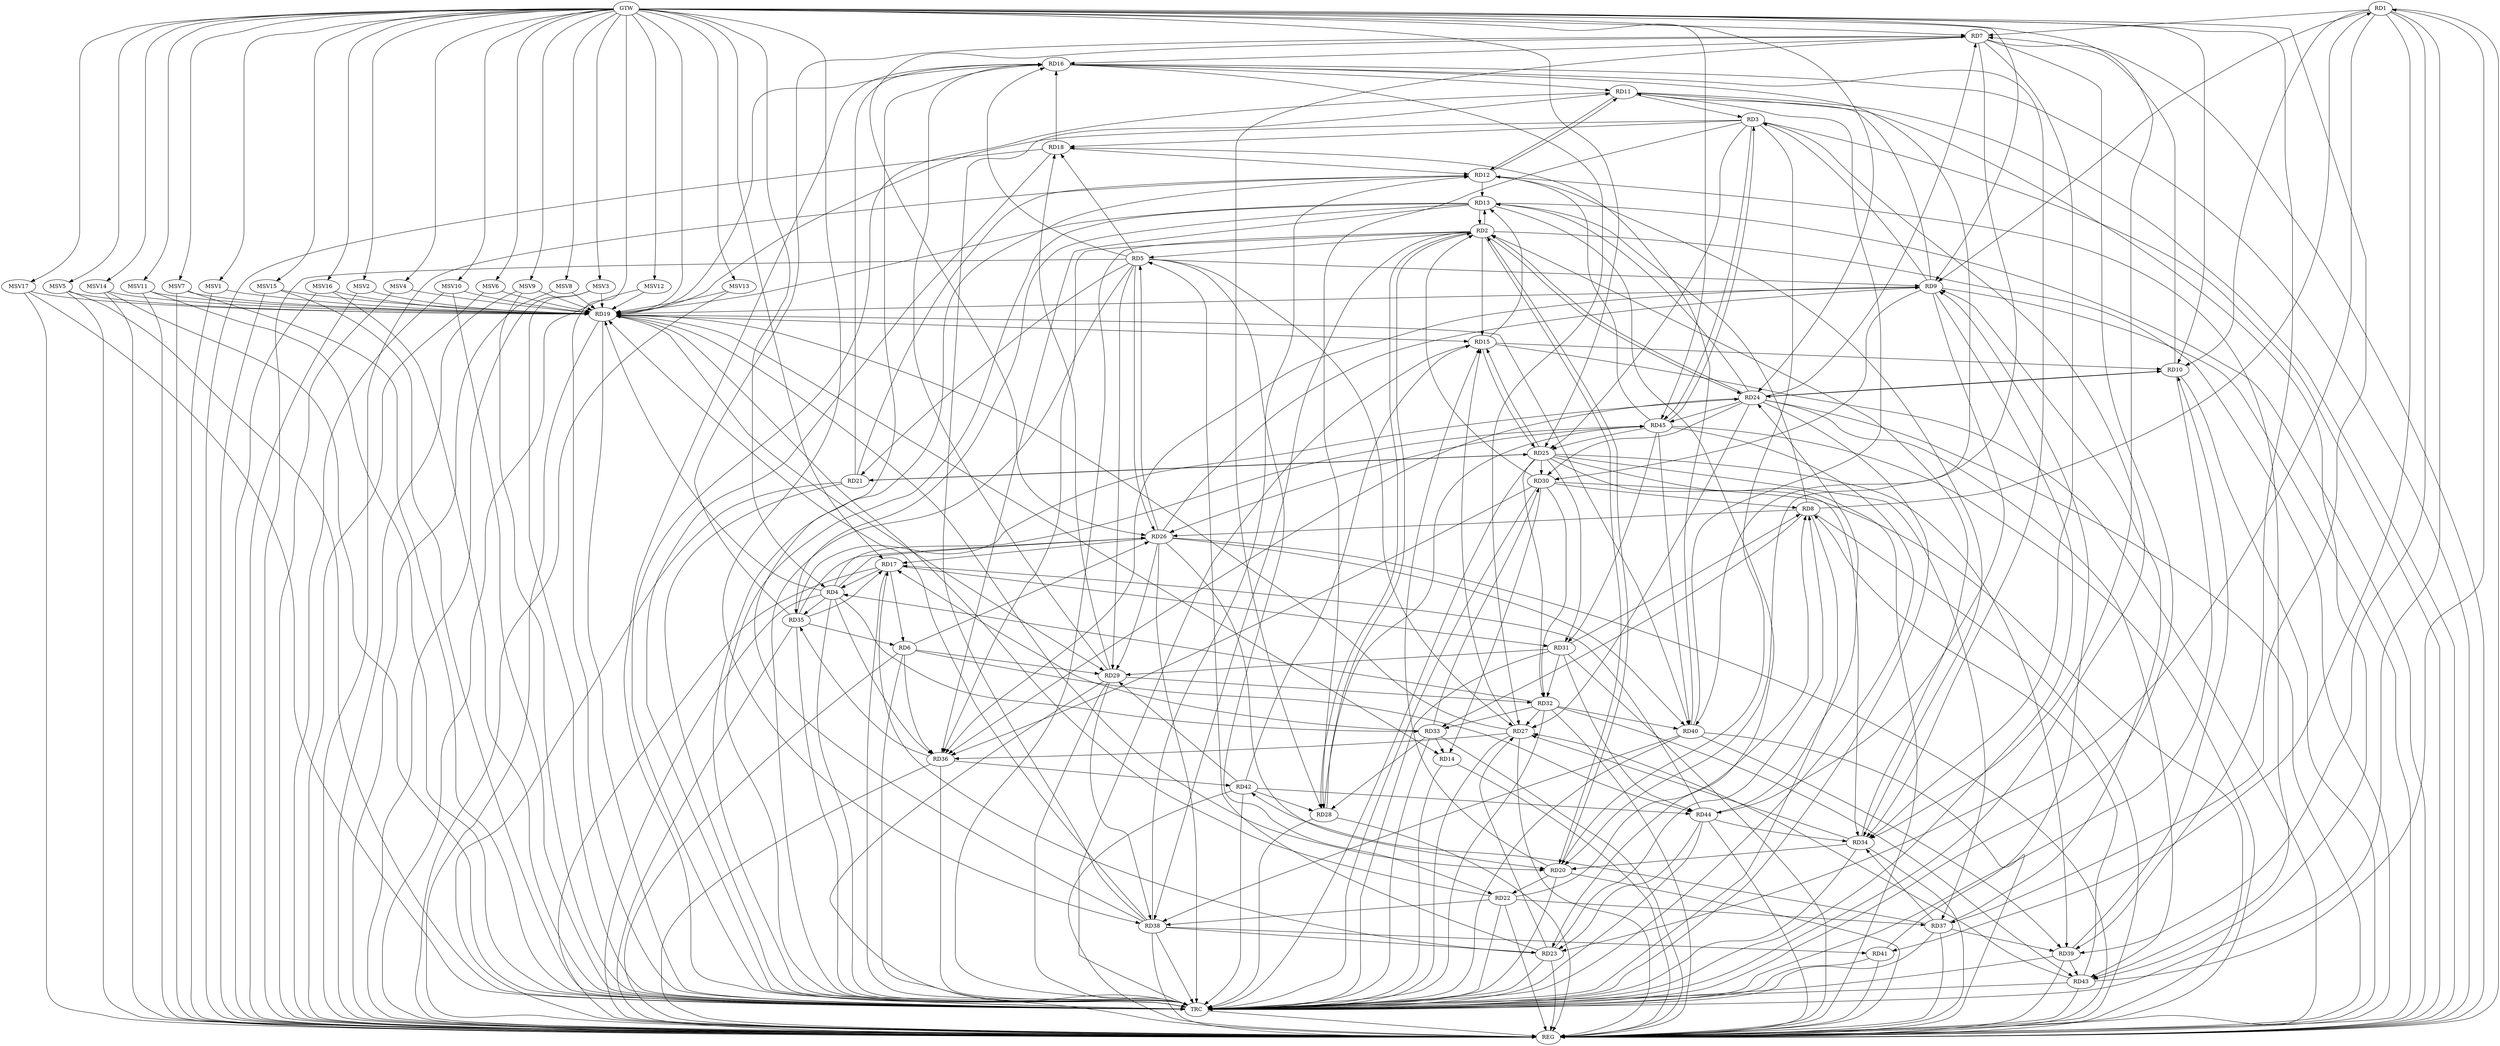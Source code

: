 strict digraph G {
  RD1 [ label="RD1" ];
  RD2 [ label="RD2" ];
  RD3 [ label="RD3" ];
  RD4 [ label="RD4" ];
  RD5 [ label="RD5" ];
  RD6 [ label="RD6" ];
  RD7 [ label="RD7" ];
  RD8 [ label="RD8" ];
  RD9 [ label="RD9" ];
  RD10 [ label="RD10" ];
  RD11 [ label="RD11" ];
  RD12 [ label="RD12" ];
  RD13 [ label="RD13" ];
  RD14 [ label="RD14" ];
  RD15 [ label="RD15" ];
  RD16 [ label="RD16" ];
  RD17 [ label="RD17" ];
  RD18 [ label="RD18" ];
  RD19 [ label="RD19" ];
  RD20 [ label="RD20" ];
  RD21 [ label="RD21" ];
  RD22 [ label="RD22" ];
  RD23 [ label="RD23" ];
  RD24 [ label="RD24" ];
  RD25 [ label="RD25" ];
  RD26 [ label="RD26" ];
  RD27 [ label="RD27" ];
  RD28 [ label="RD28" ];
  RD29 [ label="RD29" ];
  RD30 [ label="RD30" ];
  RD31 [ label="RD31" ];
  RD32 [ label="RD32" ];
  RD33 [ label="RD33" ];
  RD34 [ label="RD34" ];
  RD35 [ label="RD35" ];
  RD36 [ label="RD36" ];
  RD37 [ label="RD37" ];
  RD38 [ label="RD38" ];
  RD39 [ label="RD39" ];
  RD40 [ label="RD40" ];
  RD41 [ label="RD41" ];
  RD42 [ label="RD42" ];
  RD43 [ label="RD43" ];
  RD44 [ label="RD44" ];
  RD45 [ label="RD45" ];
  GTW [ label="GTW" ];
  REG [ label="REG" ];
  TRC [ label="TRC" ];
  MSV1 [ label="MSV1" ];
  MSV2 [ label="MSV2" ];
  MSV3 [ label="MSV3" ];
  MSV4 [ label="MSV4" ];
  MSV5 [ label="MSV5" ];
  MSV6 [ label="MSV6" ];
  MSV7 [ label="MSV7" ];
  MSV8 [ label="MSV8" ];
  MSV9 [ label="MSV9" ];
  MSV10 [ label="MSV10" ];
  MSV11 [ label="MSV11" ];
  MSV12 [ label="MSV12" ];
  MSV13 [ label="MSV13" ];
  MSV14 [ label="MSV14" ];
  MSV15 [ label="MSV15" ];
  MSV16 [ label="MSV16" ];
  MSV17 [ label="MSV17" ];
  RD1 -> RD7;
  RD8 -> RD1;
  RD1 -> RD9;
  RD1 -> RD10;
  RD1 -> RD23;
  RD1 -> RD39;
  RD1 -> RD41;
  RD43 -> RD1;
  RD2 -> RD5;
  RD2 -> RD13;
  RD13 -> RD2;
  RD2 -> RD15;
  RD2 -> RD20;
  RD20 -> RD2;
  RD2 -> RD24;
  RD24 -> RD2;
  RD2 -> RD28;
  RD28 -> RD2;
  RD30 -> RD2;
  RD34 -> RD2;
  RD2 -> RD36;
  RD2 -> RD38;
  RD9 -> RD3;
  RD11 -> RD3;
  RD3 -> RD18;
  RD3 -> RD19;
  RD3 -> RD20;
  RD3 -> RD25;
  RD3 -> RD28;
  RD3 -> RD45;
  RD45 -> RD3;
  RD17 -> RD4;
  RD4 -> RD19;
  RD4 -> RD26;
  RD32 -> RD4;
  RD4 -> RD33;
  RD4 -> RD35;
  RD4 -> RD36;
  RD4 -> RD45;
  RD5 -> RD9;
  RD5 -> RD16;
  RD5 -> RD18;
  RD5 -> RD21;
  RD5 -> RD22;
  RD23 -> RD5;
  RD5 -> RD26;
  RD26 -> RD5;
  RD5 -> RD27;
  RD5 -> RD29;
  RD17 -> RD6;
  RD6 -> RD26;
  RD6 -> RD29;
  RD35 -> RD6;
  RD6 -> RD36;
  RD6 -> RD44;
  RD10 -> RD7;
  RD7 -> RD16;
  RD7 -> RD20;
  RD24 -> RD7;
  RD7 -> RD26;
  RD7 -> RD28;
  RD7 -> RD34;
  RD35 -> RD7;
  RD8 -> RD13;
  RD22 -> RD8;
  RD23 -> RD8;
  RD8 -> RD26;
  RD30 -> RD8;
  RD31 -> RD8;
  RD8 -> RD33;
  RD43 -> RD8;
  RD9 -> RD11;
  RD9 -> RD19;
  RD26 -> RD9;
  RD9 -> RD30;
  RD9 -> RD36;
  RD37 -> RD9;
  RD41 -> RD9;
  RD9 -> RD44;
  RD15 -> RD10;
  RD10 -> RD24;
  RD24 -> RD10;
  RD39 -> RD10;
  RD11 -> RD12;
  RD12 -> RD11;
  RD16 -> RD11;
  RD38 -> RD11;
  RD40 -> RD11;
  RD11 -> RD43;
  RD12 -> RD13;
  RD18 -> RD12;
  RD21 -> RD12;
  RD12 -> RD34;
  RD38 -> RD12;
  RD12 -> RD43;
  RD45 -> RD12;
  RD15 -> RD13;
  RD13 -> RD19;
  RD13 -> RD23;
  RD24 -> RD13;
  RD13 -> RD35;
  RD13 -> RD36;
  RD19 -> RD14;
  RD30 -> RD14;
  RD33 -> RD14;
  RD19 -> RD15;
  RD20 -> RD15;
  RD15 -> RD25;
  RD25 -> RD15;
  RD27 -> RD15;
  RD42 -> RD15;
  RD18 -> RD16;
  RD16 -> RD19;
  RD21 -> RD16;
  RD16 -> RD27;
  RD29 -> RD16;
  RD16 -> RD34;
  RD38 -> RD16;
  RD16 -> RD40;
  RD23 -> RD17;
  RD26 -> RD17;
  RD17 -> RD31;
  RD33 -> RD17;
  RD35 -> RD17;
  RD44 -> RD17;
  RD29 -> RD18;
  RD40 -> RD18;
  RD19 -> RD20;
  RD22 -> RD19;
  RD27 -> RD19;
  RD19 -> RD29;
  RD38 -> RD19;
  RD19 -> RD40;
  RD20 -> RD22;
  RD26 -> RD20;
  RD34 -> RD20;
  RD21 -> RD25;
  RD25 -> RD21;
  RD22 -> RD37;
  RD22 -> RD38;
  RD23 -> RD27;
  RD38 -> RD23;
  RD44 -> RD23;
  RD24 -> RD27;
  RD24 -> RD30;
  RD35 -> RD24;
  RD24 -> RD36;
  RD24 -> RD43;
  RD44 -> RD24;
  RD24 -> RD45;
  RD25 -> RD30;
  RD25 -> RD31;
  RD25 -> RD32;
  RD25 -> RD34;
  RD25 -> RD37;
  RD25 -> RD39;
  RD45 -> RD25;
  RD26 -> RD29;
  RD35 -> RD26;
  RD26 -> RD40;
  RD45 -> RD26;
  RD32 -> RD27;
  RD34 -> RD27;
  RD27 -> RD36;
  RD43 -> RD27;
  RD33 -> RD28;
  RD42 -> RD28;
  RD28 -> RD45;
  RD31 -> RD29;
  RD29 -> RD32;
  RD29 -> RD38;
  RD42 -> RD29;
  RD30 -> RD32;
  RD33 -> RD30;
  RD30 -> RD36;
  RD31 -> RD32;
  RD31 -> RD44;
  RD45 -> RD31;
  RD32 -> RD33;
  RD32 -> RD40;
  RD32 -> RD43;
  RD37 -> RD34;
  RD44 -> RD34;
  RD36 -> RD35;
  RD36 -> RD42;
  RD37 -> RD39;
  RD37 -> RD42;
  RD40 -> RD38;
  RD38 -> RD41;
  RD40 -> RD39;
  RD39 -> RD43;
  RD45 -> RD40;
  RD42 -> RD44;
  GTW -> RD10;
  GTW -> RD7;
  GTW -> RD39;
  GTW -> RD45;
  GTW -> RD38;
  GTW -> RD19;
  GTW -> RD9;
  GTW -> RD25;
  GTW -> RD4;
  GTW -> RD24;
  GTW -> RD37;
  GTW -> RD34;
  GTW -> RD17;
  RD1 -> REG;
  RD2 -> REG;
  RD3 -> REG;
  RD4 -> REG;
  RD5 -> REG;
  RD6 -> REG;
  RD7 -> REG;
  RD8 -> REG;
  RD9 -> REG;
  RD10 -> REG;
  RD11 -> REG;
  RD12 -> REG;
  RD13 -> REG;
  RD14 -> REG;
  RD15 -> REG;
  RD16 -> REG;
  RD17 -> REG;
  RD18 -> REG;
  RD19 -> REG;
  RD20 -> REG;
  RD21 -> REG;
  RD22 -> REG;
  RD23 -> REG;
  RD24 -> REG;
  RD25 -> REG;
  RD26 -> REG;
  RD27 -> REG;
  RD28 -> REG;
  RD29 -> REG;
  RD30 -> REG;
  RD31 -> REG;
  RD32 -> REG;
  RD33 -> REG;
  RD34 -> REG;
  RD35 -> REG;
  RD36 -> REG;
  RD37 -> REG;
  RD38 -> REG;
  RD39 -> REG;
  RD40 -> REG;
  RD41 -> REG;
  RD42 -> REG;
  RD43 -> REG;
  RD44 -> REG;
  RD45 -> REG;
  RD1 -> TRC;
  RD2 -> TRC;
  RD3 -> TRC;
  RD4 -> TRC;
  RD5 -> TRC;
  RD6 -> TRC;
  RD7 -> TRC;
  RD8 -> TRC;
  RD9 -> TRC;
  RD10 -> TRC;
  RD11 -> TRC;
  RD12 -> TRC;
  RD13 -> TRC;
  RD14 -> TRC;
  RD15 -> TRC;
  RD16 -> TRC;
  RD17 -> TRC;
  RD18 -> TRC;
  RD19 -> TRC;
  RD20 -> TRC;
  RD21 -> TRC;
  RD22 -> TRC;
  RD23 -> TRC;
  RD24 -> TRC;
  RD25 -> TRC;
  RD26 -> TRC;
  RD27 -> TRC;
  RD28 -> TRC;
  RD29 -> TRC;
  RD30 -> TRC;
  RD31 -> TRC;
  RD32 -> TRC;
  RD33 -> TRC;
  RD34 -> TRC;
  RD35 -> TRC;
  RD36 -> TRC;
  RD37 -> TRC;
  RD38 -> TRC;
  RD39 -> TRC;
  RD40 -> TRC;
  RD41 -> TRC;
  RD42 -> TRC;
  RD43 -> TRC;
  RD44 -> TRC;
  RD45 -> TRC;
  GTW -> TRC;
  TRC -> REG;
  MSV1 -> RD19;
  GTW -> MSV1;
  MSV1 -> REG;
  MSV2 -> RD19;
  MSV3 -> RD19;
  MSV4 -> RD19;
  MSV5 -> RD19;
  MSV6 -> RD19;
  MSV7 -> RD19;
  GTW -> MSV2;
  MSV2 -> REG;
  GTW -> MSV3;
  MSV3 -> REG;
  MSV3 -> TRC;
  GTW -> MSV4;
  MSV4 -> REG;
  GTW -> MSV5;
  MSV5 -> REG;
  MSV5 -> TRC;
  GTW -> MSV6;
  MSV6 -> REG;
  GTW -> MSV7;
  MSV7 -> REG;
  MSV7 -> TRC;
  MSV8 -> RD19;
  GTW -> MSV8;
  MSV8 -> REG;
  MSV9 -> RD19;
  GTW -> MSV9;
  MSV9 -> REG;
  MSV9 -> TRC;
  MSV10 -> RD19;
  GTW -> MSV10;
  MSV10 -> REG;
  MSV10 -> TRC;
  MSV11 -> RD19;
  MSV12 -> RD19;
  GTW -> MSV11;
  MSV11 -> REG;
  MSV11 -> TRC;
  GTW -> MSV12;
  MSV12 -> REG;
  MSV13 -> RD19;
  GTW -> MSV13;
  MSV13 -> REG;
  MSV14 -> RD19;
  GTW -> MSV14;
  MSV14 -> REG;
  MSV14 -> TRC;
  MSV15 -> RD19;
  GTW -> MSV15;
  MSV15 -> REG;
  MSV15 -> TRC;
  MSV16 -> RD19;
  GTW -> MSV16;
  MSV16 -> REG;
  MSV16 -> TRC;
  MSV17 -> RD19;
  GTW -> MSV17;
  MSV17 -> REG;
  MSV17 -> TRC;
}
